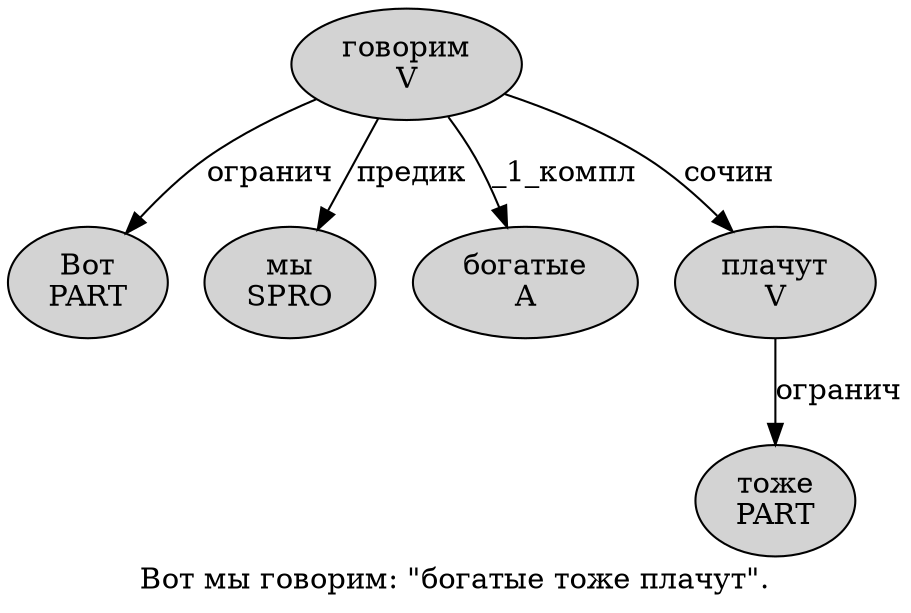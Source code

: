 digraph SENTENCE_653 {
	graph [label="Вот мы говорим: \"богатые тоже плачут\"."]
	node [style=filled]
		0 [label="Вот
PART" color="" fillcolor=lightgray penwidth=1 shape=ellipse]
		1 [label="мы
SPRO" color="" fillcolor=lightgray penwidth=1 shape=ellipse]
		2 [label="говорим
V" color="" fillcolor=lightgray penwidth=1 shape=ellipse]
		5 [label="богатые
A" color="" fillcolor=lightgray penwidth=1 shape=ellipse]
		6 [label="тоже
PART" color="" fillcolor=lightgray penwidth=1 shape=ellipse]
		7 [label="плачут
V" color="" fillcolor=lightgray penwidth=1 shape=ellipse]
			7 -> 6 [label="огранич"]
			2 -> 0 [label="огранич"]
			2 -> 1 [label="предик"]
			2 -> 5 [label="_1_компл"]
			2 -> 7 [label="сочин"]
}